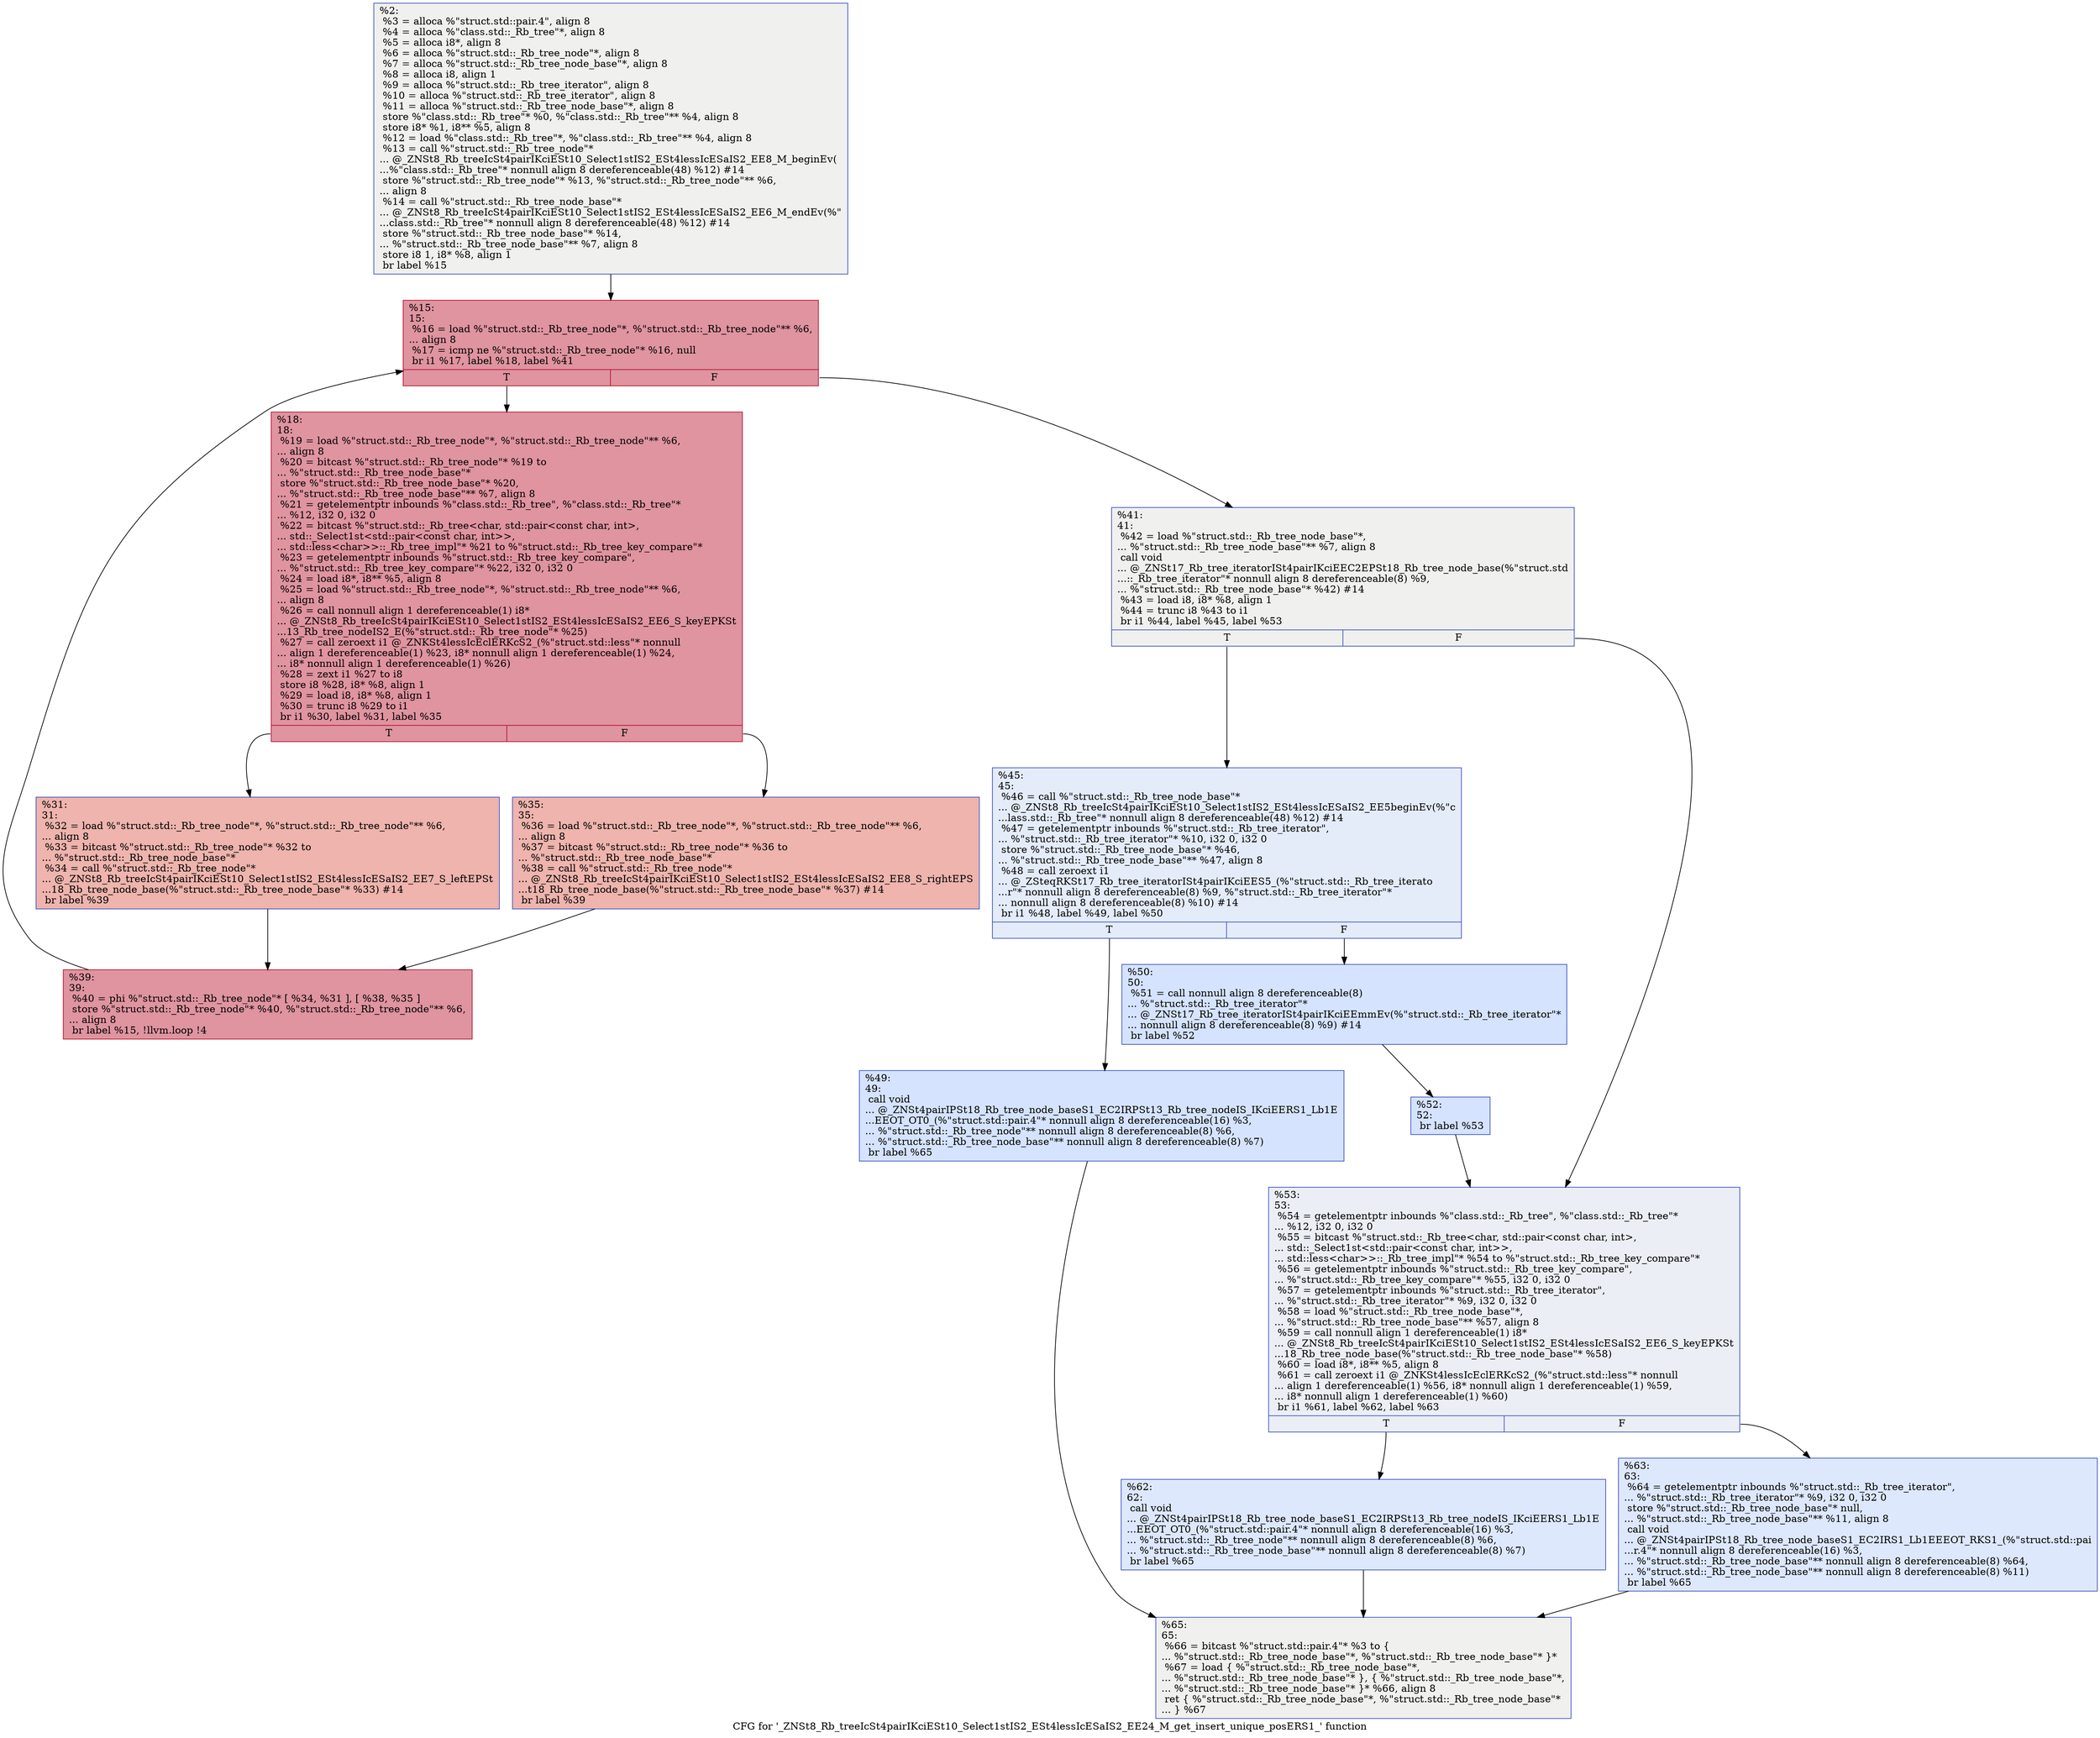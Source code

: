 digraph "CFG for '_ZNSt8_Rb_treeIcSt4pairIKciESt10_Select1stIS2_ESt4lessIcESaIS2_EE24_M_get_insert_unique_posERS1_' function" {
	label="CFG for '_ZNSt8_Rb_treeIcSt4pairIKciESt10_Select1stIS2_ESt4lessIcESaIS2_EE24_M_get_insert_unique_posERS1_' function";

	Node0x557bfd52fa90 [shape=record,color="#3d50c3ff", style=filled, fillcolor="#dedcdb70",label="{%2:\l  %3 = alloca %\"struct.std::pair.4\", align 8\l  %4 = alloca %\"class.std::_Rb_tree\"*, align 8\l  %5 = alloca i8*, align 8\l  %6 = alloca %\"struct.std::_Rb_tree_node\"*, align 8\l  %7 = alloca %\"struct.std::_Rb_tree_node_base\"*, align 8\l  %8 = alloca i8, align 1\l  %9 = alloca %\"struct.std::_Rb_tree_iterator\", align 8\l  %10 = alloca %\"struct.std::_Rb_tree_iterator\", align 8\l  %11 = alloca %\"struct.std::_Rb_tree_node_base\"*, align 8\l  store %\"class.std::_Rb_tree\"* %0, %\"class.std::_Rb_tree\"** %4, align 8\l  store i8* %1, i8** %5, align 8\l  %12 = load %\"class.std::_Rb_tree\"*, %\"class.std::_Rb_tree\"** %4, align 8\l  %13 = call %\"struct.std::_Rb_tree_node\"*\l... @_ZNSt8_Rb_treeIcSt4pairIKciESt10_Select1stIS2_ESt4lessIcESaIS2_EE8_M_beginEv(\l...%\"class.std::_Rb_tree\"* nonnull align 8 dereferenceable(48) %12) #14\l  store %\"struct.std::_Rb_tree_node\"* %13, %\"struct.std::_Rb_tree_node\"** %6,\l... align 8\l  %14 = call %\"struct.std::_Rb_tree_node_base\"*\l... @_ZNSt8_Rb_treeIcSt4pairIKciESt10_Select1stIS2_ESt4lessIcESaIS2_EE6_M_endEv(%\"\l...class.std::_Rb_tree\"* nonnull align 8 dereferenceable(48) %12) #14\l  store %\"struct.std::_Rb_tree_node_base\"* %14,\l... %\"struct.std::_Rb_tree_node_base\"** %7, align 8\l  store i8 1, i8* %8, align 1\l  br label %15\l}"];
	Node0x557bfd52fa90 -> Node0x557bfd5302c0;
	Node0x557bfd5302c0 [shape=record,color="#b70d28ff", style=filled, fillcolor="#b70d2870",label="{%15:\l15:                                               \l  %16 = load %\"struct.std::_Rb_tree_node\"*, %\"struct.std::_Rb_tree_node\"** %6,\l... align 8\l  %17 = icmp ne %\"struct.std::_Rb_tree_node\"* %16, null\l  br i1 %17, label %18, label %41\l|{<s0>T|<s1>F}}"];
	Node0x557bfd5302c0:s0 -> Node0x557bfd5303f0;
	Node0x557bfd5302c0:s1 -> Node0x557bfd530440;
	Node0x557bfd5303f0 [shape=record,color="#b70d28ff", style=filled, fillcolor="#b70d2870",label="{%18:\l18:                                               \l  %19 = load %\"struct.std::_Rb_tree_node\"*, %\"struct.std::_Rb_tree_node\"** %6,\l... align 8\l  %20 = bitcast %\"struct.std::_Rb_tree_node\"* %19 to\l... %\"struct.std::_Rb_tree_node_base\"*\l  store %\"struct.std::_Rb_tree_node_base\"* %20,\l... %\"struct.std::_Rb_tree_node_base\"** %7, align 8\l  %21 = getelementptr inbounds %\"class.std::_Rb_tree\", %\"class.std::_Rb_tree\"*\l... %12, i32 0, i32 0\l  %22 = bitcast %\"struct.std::_Rb_tree\<char, std::pair\<const char, int\>,\l... std::_Select1st\<std::pair\<const char, int\>\>,\l... std::less\<char\>\>::_Rb_tree_impl\"* %21 to %\"struct.std::_Rb_tree_key_compare\"*\l  %23 = getelementptr inbounds %\"struct.std::_Rb_tree_key_compare\",\l... %\"struct.std::_Rb_tree_key_compare\"* %22, i32 0, i32 0\l  %24 = load i8*, i8** %5, align 8\l  %25 = load %\"struct.std::_Rb_tree_node\"*, %\"struct.std::_Rb_tree_node\"** %6,\l... align 8\l  %26 = call nonnull align 1 dereferenceable(1) i8*\l... @_ZNSt8_Rb_treeIcSt4pairIKciESt10_Select1stIS2_ESt4lessIcESaIS2_EE6_S_keyEPKSt\l...13_Rb_tree_nodeIS2_E(%\"struct.std::_Rb_tree_node\"* %25)\l  %27 = call zeroext i1 @_ZNKSt4lessIcEclERKcS2_(%\"struct.std::less\"* nonnull\l... align 1 dereferenceable(1) %23, i8* nonnull align 1 dereferenceable(1) %24,\l... i8* nonnull align 1 dereferenceable(1) %26)\l  %28 = zext i1 %27 to i8\l  store i8 %28, i8* %8, align 1\l  %29 = load i8, i8* %8, align 1\l  %30 = trunc i8 %29 to i1\l  br i1 %30, label %31, label %35\l|{<s0>T|<s1>F}}"];
	Node0x557bfd5303f0:s0 -> Node0x557bfd530dd0;
	Node0x557bfd5303f0:s1 -> Node0x557bfd530e20;
	Node0x557bfd530dd0 [shape=record,color="#3d50c3ff", style=filled, fillcolor="#d8564670",label="{%31:\l31:                                               \l  %32 = load %\"struct.std::_Rb_tree_node\"*, %\"struct.std::_Rb_tree_node\"** %6,\l... align 8\l  %33 = bitcast %\"struct.std::_Rb_tree_node\"* %32 to\l... %\"struct.std::_Rb_tree_node_base\"*\l  %34 = call %\"struct.std::_Rb_tree_node\"*\l... @_ZNSt8_Rb_treeIcSt4pairIKciESt10_Select1stIS2_ESt4lessIcESaIS2_EE7_S_leftEPSt\l...18_Rb_tree_node_base(%\"struct.std::_Rb_tree_node_base\"* %33) #14\l  br label %39\l}"];
	Node0x557bfd530dd0 -> Node0x557bfd5311d0;
	Node0x557bfd530e20 [shape=record,color="#3d50c3ff", style=filled, fillcolor="#d8564670",label="{%35:\l35:                                               \l  %36 = load %\"struct.std::_Rb_tree_node\"*, %\"struct.std::_Rb_tree_node\"** %6,\l... align 8\l  %37 = bitcast %\"struct.std::_Rb_tree_node\"* %36 to\l... %\"struct.std::_Rb_tree_node_base\"*\l  %38 = call %\"struct.std::_Rb_tree_node\"*\l... @_ZNSt8_Rb_treeIcSt4pairIKciESt10_Select1stIS2_ESt4lessIcESaIS2_EE8_S_rightEPS\l...t18_Rb_tree_node_base(%\"struct.std::_Rb_tree_node_base\"* %37) #14\l  br label %39\l}"];
	Node0x557bfd530e20 -> Node0x557bfd5311d0;
	Node0x557bfd5311d0 [shape=record,color="#b70d28ff", style=filled, fillcolor="#b70d2870",label="{%39:\l39:                                               \l  %40 = phi %\"struct.std::_Rb_tree_node\"* [ %34, %31 ], [ %38, %35 ]\l  store %\"struct.std::_Rb_tree_node\"* %40, %\"struct.std::_Rb_tree_node\"** %6,\l... align 8\l  br label %15, !llvm.loop !4\l}"];
	Node0x557bfd5311d0 -> Node0x557bfd5302c0;
	Node0x557bfd530440 [shape=record,color="#3d50c3ff", style=filled, fillcolor="#dedcdb70",label="{%41:\l41:                                               \l  %42 = load %\"struct.std::_Rb_tree_node_base\"*,\l... %\"struct.std::_Rb_tree_node_base\"** %7, align 8\l  call void\l... @_ZNSt17_Rb_tree_iteratorISt4pairIKciEEC2EPSt18_Rb_tree_node_base(%\"struct.std\l...::_Rb_tree_iterator\"* nonnull align 8 dereferenceable(8) %9,\l... %\"struct.std::_Rb_tree_node_base\"* %42) #14\l  %43 = load i8, i8* %8, align 1\l  %44 = trunc i8 %43 to i1\l  br i1 %44, label %45, label %53\l|{<s0>T|<s1>F}}"];
	Node0x557bfd530440:s0 -> Node0x557bfd531650;
	Node0x557bfd530440:s1 -> Node0x557bfd5318f0;
	Node0x557bfd531650 [shape=record,color="#3d50c3ff", style=filled, fillcolor="#c1d4f470",label="{%45:\l45:                                               \l  %46 = call %\"struct.std::_Rb_tree_node_base\"*\l... @_ZNSt8_Rb_treeIcSt4pairIKciESt10_Select1stIS2_ESt4lessIcESaIS2_EE5beginEv(%\"c\l...lass.std::_Rb_tree\"* nonnull align 8 dereferenceable(48) %12) #14\l  %47 = getelementptr inbounds %\"struct.std::_Rb_tree_iterator\",\l... %\"struct.std::_Rb_tree_iterator\"* %10, i32 0, i32 0\l  store %\"struct.std::_Rb_tree_node_base\"* %46,\l... %\"struct.std::_Rb_tree_node_base\"** %47, align 8\l  %48 = call zeroext i1\l... @_ZSteqRKSt17_Rb_tree_iteratorISt4pairIKciEES5_(%\"struct.std::_Rb_tree_iterato\l...r\"* nonnull align 8 dereferenceable(8) %9, %\"struct.std::_Rb_tree_iterator\"*\l... nonnull align 8 dereferenceable(8) %10) #14\l  br i1 %48, label %49, label %50\l|{<s0>T|<s1>F}}"];
	Node0x557bfd531650:s0 -> Node0x557bfd531e00;
	Node0x557bfd531650:s1 -> Node0x557bfd531e50;
	Node0x557bfd531e00 [shape=record,color="#3d50c3ff", style=filled, fillcolor="#a1c0ff70",label="{%49:\l49:                                               \l  call void\l... @_ZNSt4pairIPSt18_Rb_tree_node_baseS1_EC2IRPSt13_Rb_tree_nodeIS_IKciEERS1_Lb1E\l...EEOT_OT0_(%\"struct.std::pair.4\"* nonnull align 8 dereferenceable(16) %3,\l... %\"struct.std::_Rb_tree_node\"** nonnull align 8 dereferenceable(8) %6,\l... %\"struct.std::_Rb_tree_node_base\"** nonnull align 8 dereferenceable(8) %7)\l  br label %65\l}"];
	Node0x557bfd531e00 -> Node0x557bfd532110;
	Node0x557bfd531e50 [shape=record,color="#3d50c3ff", style=filled, fillcolor="#a1c0ff70",label="{%50:\l50:                                               \l  %51 = call nonnull align 8 dereferenceable(8)\l... %\"struct.std::_Rb_tree_iterator\"*\l... @_ZNSt17_Rb_tree_iteratorISt4pairIKciEEmmEv(%\"struct.std::_Rb_tree_iterator\"*\l... nonnull align 8 dereferenceable(8) %9) #14\l  br label %52\l}"];
	Node0x557bfd531e50 -> Node0x557bfd532300;
	Node0x557bfd532300 [shape=record,color="#3d50c3ff", style=filled, fillcolor="#a1c0ff70",label="{%52:\l52:                                               \l  br label %53\l}"];
	Node0x557bfd532300 -> Node0x557bfd5318f0;
	Node0x557bfd5318f0 [shape=record,color="#3d50c3ff", style=filled, fillcolor="#d1dae970",label="{%53:\l53:                                               \l  %54 = getelementptr inbounds %\"class.std::_Rb_tree\", %\"class.std::_Rb_tree\"*\l... %12, i32 0, i32 0\l  %55 = bitcast %\"struct.std::_Rb_tree\<char, std::pair\<const char, int\>,\l... std::_Select1st\<std::pair\<const char, int\>\>,\l... std::less\<char\>\>::_Rb_tree_impl\"* %54 to %\"struct.std::_Rb_tree_key_compare\"*\l  %56 = getelementptr inbounds %\"struct.std::_Rb_tree_key_compare\",\l... %\"struct.std::_Rb_tree_key_compare\"* %55, i32 0, i32 0\l  %57 = getelementptr inbounds %\"struct.std::_Rb_tree_iterator\",\l... %\"struct.std::_Rb_tree_iterator\"* %9, i32 0, i32 0\l  %58 = load %\"struct.std::_Rb_tree_node_base\"*,\l... %\"struct.std::_Rb_tree_node_base\"** %57, align 8\l  %59 = call nonnull align 1 dereferenceable(1) i8*\l... @_ZNSt8_Rb_treeIcSt4pairIKciESt10_Select1stIS2_ESt4lessIcESaIS2_EE6_S_keyEPKSt\l...18_Rb_tree_node_base(%\"struct.std::_Rb_tree_node_base\"* %58)\l  %60 = load i8*, i8** %5, align 8\l  %61 = call zeroext i1 @_ZNKSt4lessIcEclERKcS2_(%\"struct.std::less\"* nonnull\l... align 1 dereferenceable(1) %56, i8* nonnull align 1 dereferenceable(1) %59,\l... i8* nonnull align 1 dereferenceable(1) %60)\l  br i1 %61, label %62, label %63\l|{<s0>T|<s1>F}}"];
	Node0x557bfd5318f0:s0 -> Node0x557bfd532aa0;
	Node0x557bfd5318f0:s1 -> Node0x557bfd532af0;
	Node0x557bfd532aa0 [shape=record,color="#3d50c3ff", style=filled, fillcolor="#b2ccfb70",label="{%62:\l62:                                               \l  call void\l... @_ZNSt4pairIPSt18_Rb_tree_node_baseS1_EC2IRPSt13_Rb_tree_nodeIS_IKciEERS1_Lb1E\l...EEOT_OT0_(%\"struct.std::pair.4\"* nonnull align 8 dereferenceable(16) %3,\l... %\"struct.std::_Rb_tree_node\"** nonnull align 8 dereferenceable(8) %6,\l... %\"struct.std::_Rb_tree_node_base\"** nonnull align 8 dereferenceable(8) %7)\l  br label %65\l}"];
	Node0x557bfd532aa0 -> Node0x557bfd532110;
	Node0x557bfd532af0 [shape=record,color="#3d50c3ff", style=filled, fillcolor="#b2ccfb70",label="{%63:\l63:                                               \l  %64 = getelementptr inbounds %\"struct.std::_Rb_tree_iterator\",\l... %\"struct.std::_Rb_tree_iterator\"* %9, i32 0, i32 0\l  store %\"struct.std::_Rb_tree_node_base\"* null,\l... %\"struct.std::_Rb_tree_node_base\"** %11, align 8\l  call void\l... @_ZNSt4pairIPSt18_Rb_tree_node_baseS1_EC2IRS1_Lb1EEEOT_RKS1_(%\"struct.std::pai\l...r.4\"* nonnull align 8 dereferenceable(16) %3,\l... %\"struct.std::_Rb_tree_node_base\"** nonnull align 8 dereferenceable(8) %64,\l... %\"struct.std::_Rb_tree_node_base\"** nonnull align 8 dereferenceable(8) %11)\l  br label %65\l}"];
	Node0x557bfd532af0 -> Node0x557bfd532110;
	Node0x557bfd532110 [shape=record,color="#3d50c3ff", style=filled, fillcolor="#dedcdb70",label="{%65:\l65:                                               \l  %66 = bitcast %\"struct.std::pair.4\"* %3 to \{\l... %\"struct.std::_Rb_tree_node_base\"*, %\"struct.std::_Rb_tree_node_base\"* \}*\l  %67 = load \{ %\"struct.std::_Rb_tree_node_base\"*,\l... %\"struct.std::_Rb_tree_node_base\"* \}, \{ %\"struct.std::_Rb_tree_node_base\"*,\l... %\"struct.std::_Rb_tree_node_base\"* \}* %66, align 8\l  ret \{ %\"struct.std::_Rb_tree_node_base\"*, %\"struct.std::_Rb_tree_node_base\"*\l... \} %67\l}"];
}
